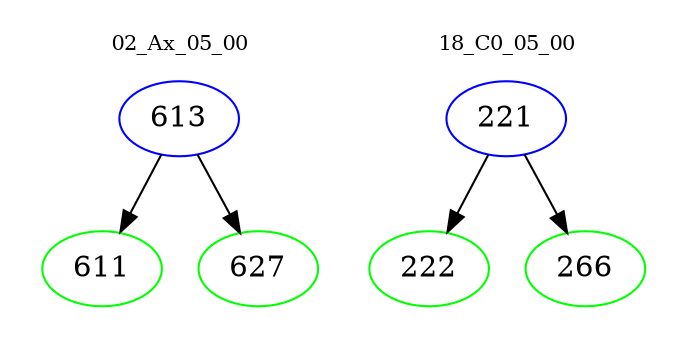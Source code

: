 digraph{
subgraph cluster_0 {
color = white
label = "02_Ax_05_00";
fontsize=10;
T0_613 [label="613", color="blue"]
T0_613 -> T0_611 [color="black"]
T0_611 [label="611", color="green"]
T0_613 -> T0_627 [color="black"]
T0_627 [label="627", color="green"]
}
subgraph cluster_1 {
color = white
label = "18_C0_05_00";
fontsize=10;
T1_221 [label="221", color="blue"]
T1_221 -> T1_222 [color="black"]
T1_222 [label="222", color="green"]
T1_221 -> T1_266 [color="black"]
T1_266 [label="266", color="green"]
}
}
